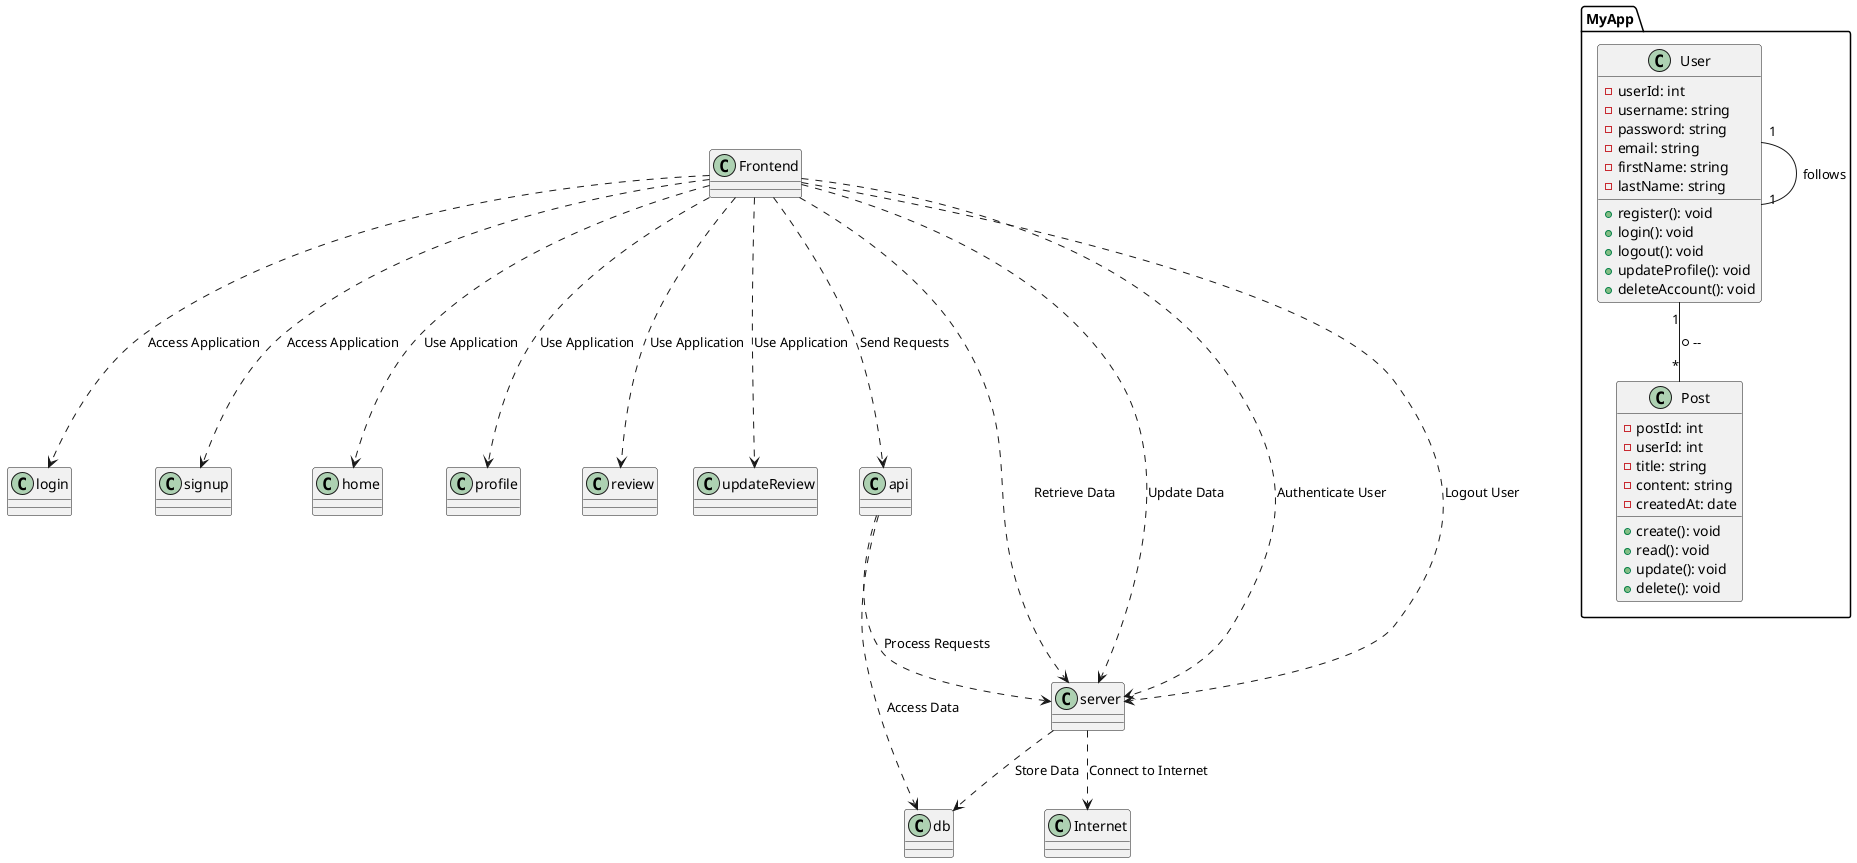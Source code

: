 @startuml

' Define the namespace for the application
namespace MyApp {

 ' Define the classes and their relationships
 class User {
 - userId: int
 - username: string
 - password: string
 - email: string
 - firstName: string
 - lastName: string
 + register(): void
 + login(): void
 + logout(): void
 + updateProfile(): void
 + deleteAccount(): void
 }

 class Post {
 - postId: int
 - userId: int
 - title: string
 - content: string
 - createdAt: date
 + create(): void
 + read(): void
 + update(): void
 + delete(): void
 }

 ' Define the associations between classes
 User -- Post : "1" *-- "*"
 User "1" -- "1" User : "follows"
}

' Define the components in the system



' Define the connections between components and classes

Frontend ..> login : Access Application

Frontend ..> signup : Access Application

Frontend ..> home : Use Application

Frontend ..> profile : Use Application

Frontend ..> review : Use Application

Frontend ..> updateReview : Use Application

Frontend ..> api : Send Requests

api ..> server : Process Requests

api ..> db : Access Data

Frontend ..> server : Retrieve Data

Frontend ..> server : Update Data

Frontend ..> server : Authenticate User

Frontend ..> server : Logout User

server ..> db : Store Data

server ..> Internet : Connect to Internet

@enduml

